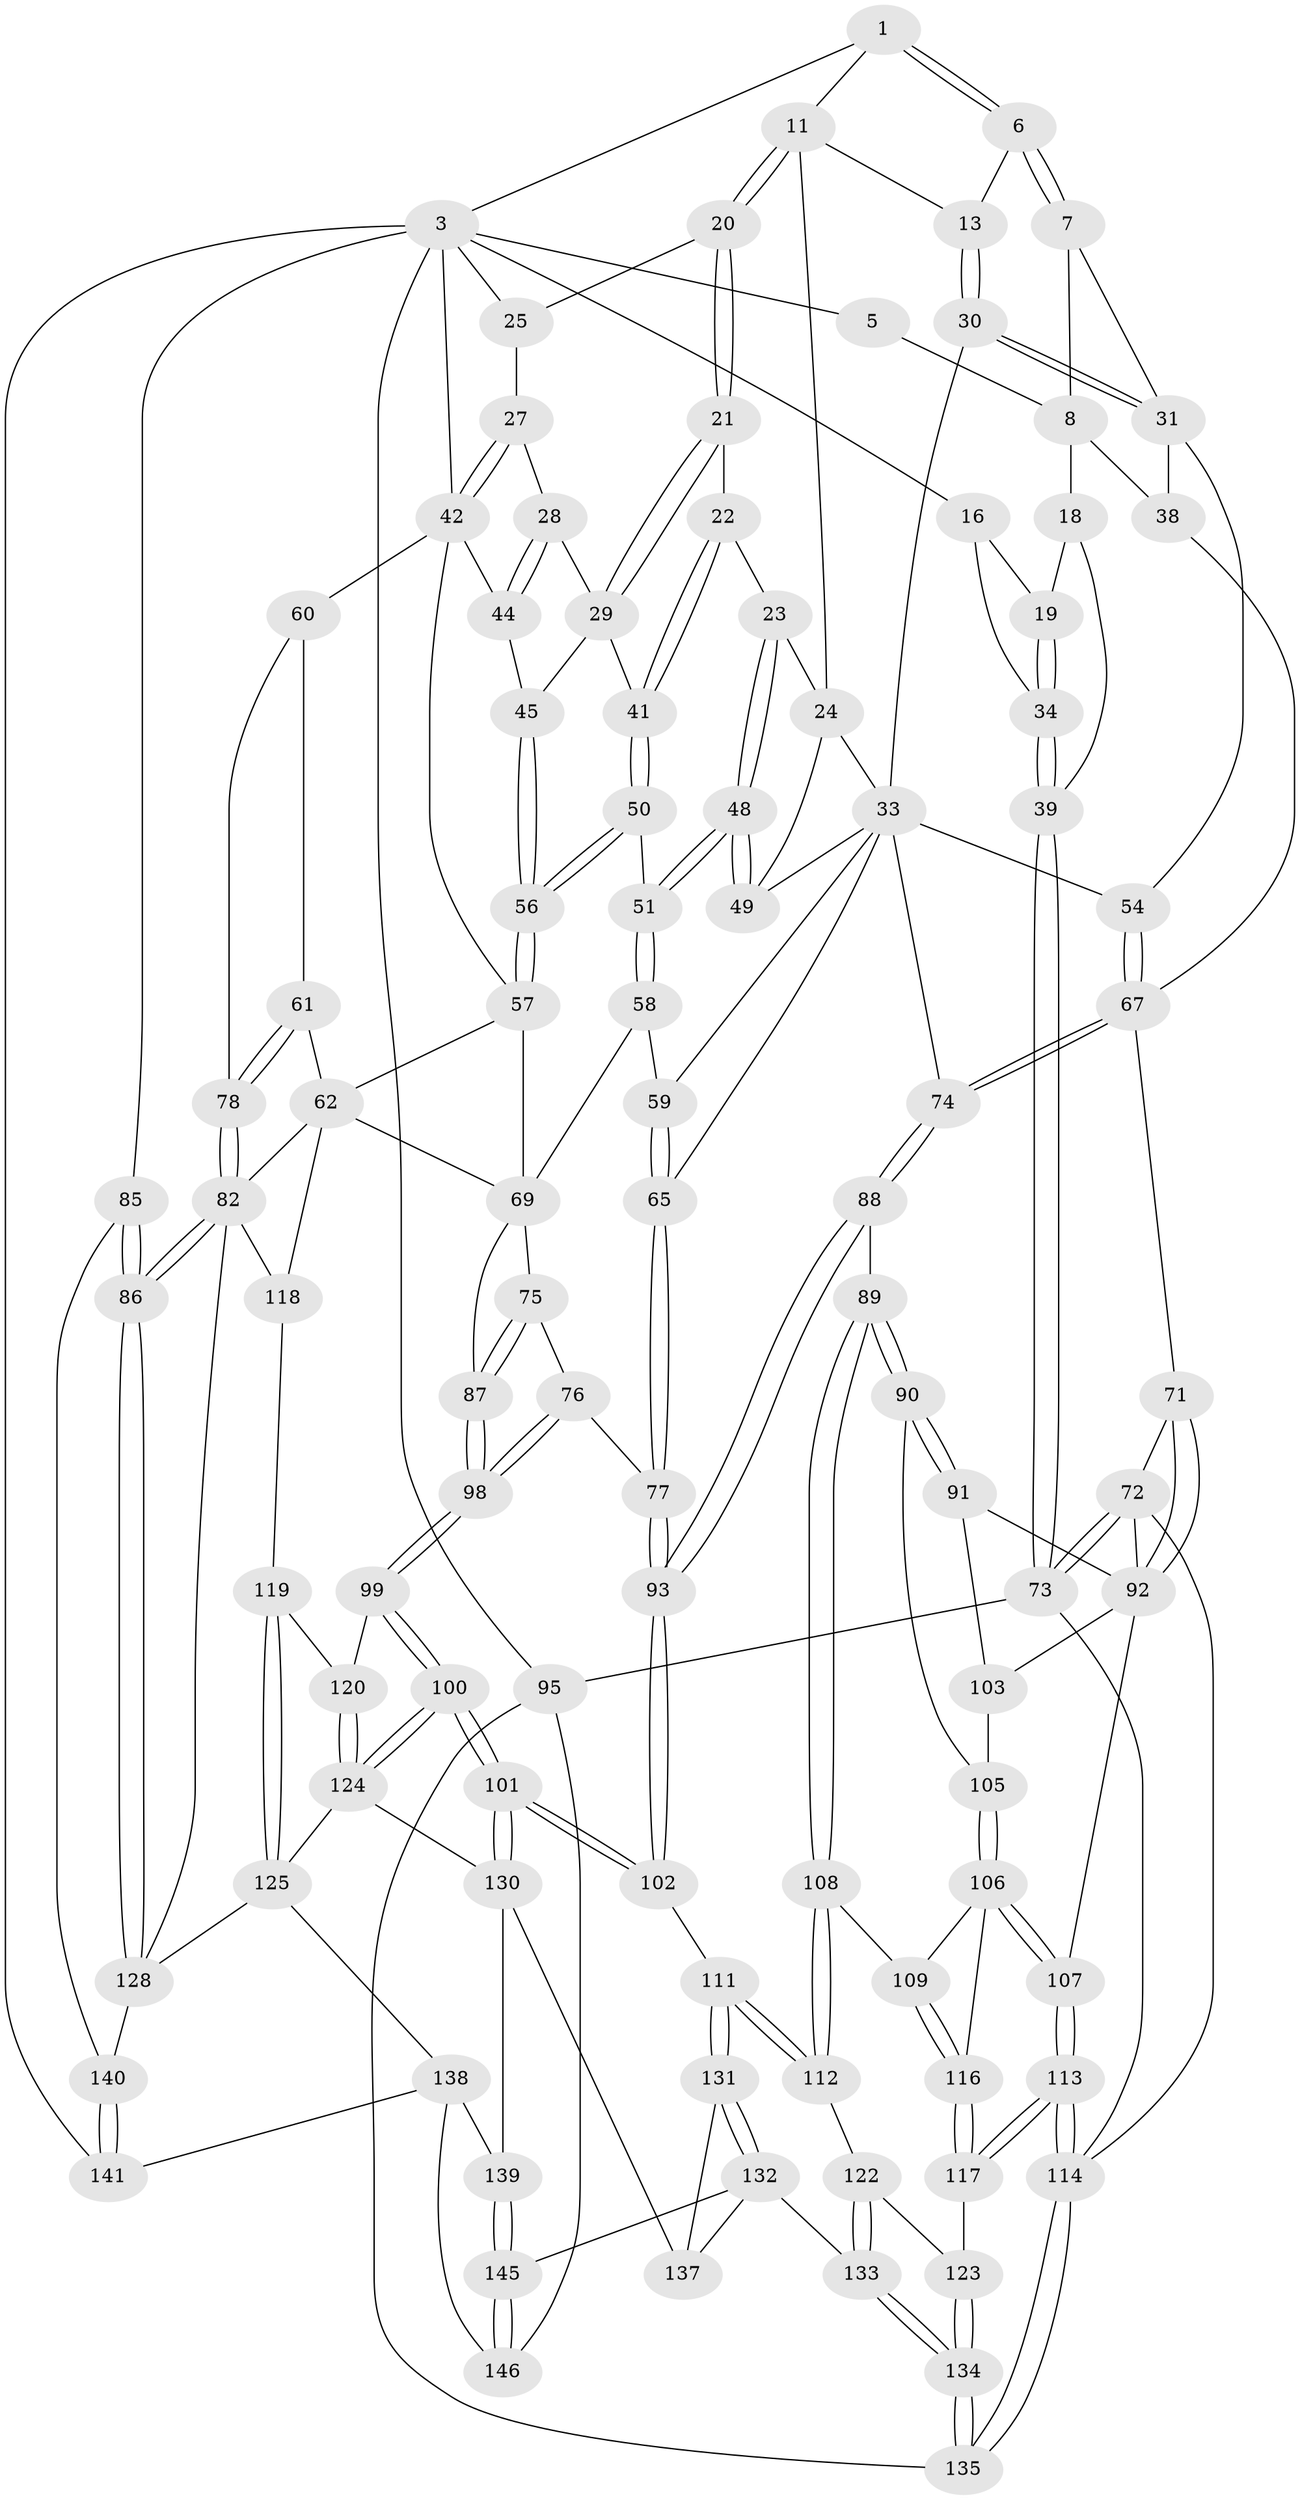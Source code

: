 // original degree distribution, {3: 0.0136986301369863, 4: 0.22602739726027396, 6: 0.21232876712328766, 5: 0.547945205479452}
// Generated by graph-tools (version 1.1) at 2025/21/03/04/25 18:21:12]
// undirected, 102 vertices, 240 edges
graph export_dot {
graph [start="1"]
  node [color=gray90,style=filled];
  1 [pos="+0.3396959106016298+0",super="+2"];
  3 [pos="+1+0",super="+4+26+84"];
  5 [pos="+0.2726167065145217+0",super="+10"];
  6 [pos="+0.36248614305557614+0",super="+14"];
  7 [pos="+0.21939445263268326+0.1798492986644788",super="+15"];
  8 [pos="+0.18758027366269228+0.16686617205871462",super="+9+35"];
  11 [pos="+0.6321274674218125+0.10227540304827624",super="+12"];
  13 [pos="+0.46051403528061585+0.1414472824699011"];
  16 [pos="+0+0",super="+17"];
  18 [pos="+0.08425414801147002+0.2266532697732331",super="+36"];
  19 [pos="+0.03162612100932254+0.19945045789900304"];
  20 [pos="+0.6535205729160661+0.11738796669006703"];
  21 [pos="+0.6726101810674747+0.22452565472504957"];
  22 [pos="+0.6695473988337548+0.23522599485474935"];
  23 [pos="+0.6106645941052377+0.2782879403895381"];
  24 [pos="+0.5661494905648323+0.24888762903832612",super="+32"];
  25 [pos="+0.7536926755257694+0.12868259967194956"];
  27 [pos="+0.8084902755669622+0.2202874660586437"];
  28 [pos="+0.7977770842211744+0.24254566161966903"];
  29 [pos="+0.7641774031740295+0.2492877716812759",super="+40"];
  30 [pos="+0.4466093649075553+0.23419999291249696"];
  31 [pos="+0.28631980866712226+0.27206359033906174",super="+37"];
  33 [pos="+0.46079467970891813+0.25229470800344694",super="+52"];
  34 [pos="+0+0.289191352558843"];
  38 [pos="+0.16917557115422754+0.39582441068755264"];
  39 [pos="+0+0.4080709810576221"];
  41 [pos="+0.6967796383322348+0.3047613119885713"];
  42 [pos="+0.9735684634185346+0.19009733193176687",super="+43+46"];
  44 [pos="+0.8034990034973577+0.27750455020111015"];
  45 [pos="+0.762628582424042+0.32868294577787116"];
  48 [pos="+0.6198555476384129+0.35237198718853446"];
  49 [pos="+0.5573103661804013+0.34752602002421923"];
  50 [pos="+0.6581291129636032+0.36116214728085483"];
  51 [pos="+0.6392067067560917+0.3683200075110599"];
  54 [pos="+0.36196822347576296+0.3663340623764646"];
  56 [pos="+0.7651844954474916+0.3941061291032062"];
  57 [pos="+0.7800711139686618+0.4113793328011263",super="+63"];
  58 [pos="+0.6319809650932248+0.4172085310961962"];
  59 [pos="+0.5152313209424211+0.45398796233000777"];
  60 [pos="+0.9270302318126966+0.3876593622137888",super="+64"];
  61 [pos="+0.8922653415921425+0.45083377250220386"];
  62 [pos="+0.8750187978968804+0.46142166658561856",super="+79"];
  65 [pos="+0.4958224932797176+0.4708332920771792"];
  67 [pos="+0.25167863240589206+0.4602853839040863",super="+68"];
  69 [pos="+0.7657142602993928+0.4741315801187493",super="+70+81"];
  71 [pos="+0.16919715819192577+0.5086935299765559"];
  72 [pos="+0.062475417150429265+0.5207185444517388",super="+97"];
  73 [pos="+0+0.4632931542539494",super="+94"];
  74 [pos="+0.37881317434754375+0.5175144894171501"];
  75 [pos="+0.6398835527685119+0.5329755505668321"];
  76 [pos="+0.5973088602396435+0.5496702401771687"];
  77 [pos="+0.550206764108695+0.5340644666324011"];
  78 [pos="+1+0.6115115845453357"];
  82 [pos="+1+0.7048624734701642",super="+83"];
  85 [pos="+1+0.8667040373013283"];
  86 [pos="+1+0.7250315777858792"];
  87 [pos="+0.7006669469693358+0.6006925841590488"];
  88 [pos="+0.3723966713605723+0.6005157755210231"];
  89 [pos="+0.32084648344236505+0.6238932382781757"];
  90 [pos="+0.25445706911290883+0.6064701621564932"];
  91 [pos="+0.21861917523089985+0.5864062677133515"];
  92 [pos="+0.17076674608870804+0.5418562946208015",super="+96"];
  93 [pos="+0.4491083957767079+0.6689069484203141"];
  95 [pos="+0+1",super="+143"];
  98 [pos="+0.5863449716456302+0.6900015032718061"];
  99 [pos="+0.5823608403681019+0.7008119362881043"];
  100 [pos="+0.5379977947370785+0.7253511704340736"];
  101 [pos="+0.5062590218804585+0.742292768459669"];
  102 [pos="+0.48426648037072834+0.7319480032104297"];
  103 [pos="+0.1919069110487368+0.6522560369840725"];
  105 [pos="+0.20813020126378085+0.683427522826932"];
  106 [pos="+0.20762885066720022+0.6995076563524144",super="+110"];
  107 [pos="+0.15921533351430314+0.7247235163442683"];
  108 [pos="+0.28483289023558883+0.7059852768980768"];
  109 [pos="+0.2830213445154661+0.7063290071000278"];
  111 [pos="+0.37396879343417616+0.7926742860259938"];
  112 [pos="+0.3229388998464217+0.7852256384880745"];
  113 [pos="+0.15673304153809767+0.7918743969192312"];
  114 [pos="+0.11721802794585598+0.8363418765262396",super="+115"];
  116 [pos="+0.22955309223453974+0.7637233354107822"];
  117 [pos="+0.21350824674001184+0.7925464758539023"];
  118 [pos="+0.7774040953066507+0.6626636758186275"];
  119 [pos="+0.714433427924726+0.7255501177719749"];
  120 [pos="+0.6793999350682774+0.7247442514999953"];
  122 [pos="+0.2943835315830173+0.8057537946228698"];
  123 [pos="+0.2673628644664476+0.8148577607656267"];
  124 [pos="+0.6548097862594624+0.794576379964754",super="+127"];
  125 [pos="+0.7413770713284098+0.8316570701659868",super="+126"];
  128 [pos="+0.8441595642534828+0.7929293510786218",super="+129"];
  130 [pos="+0.5245586394770619+0.7990044495511579",super="+136"];
  131 [pos="+0.37430780425038557+0.8212185699434684"];
  132 [pos="+0.35809378744016745+0.9195164900159016",super="+144"];
  133 [pos="+0.32153661751563756+0.9228918505088561"];
  134 [pos="+0.220601750813829+0.9627579598377733"];
  135 [pos="+0.12503240349355935+1"];
  137 [pos="+0.4546737118420162+0.9045651202924843"];
  138 [pos="+0.6365727261024313+0.9203793738037878",super="+142"];
  139 [pos="+0.5735564800778402+0.8844084665353407"];
  140 [pos="+0.8092214913778001+0.8668302996073143"];
  141 [pos="+0.818097044922177+1"];
  145 [pos="+0.4575361841739421+1"];
  146 [pos="+0.47322354614187534+1"];
  1 -- 6;
  1 -- 6;
  1 -- 3;
  1 -- 11;
  3 -- 16;
  3 -- 5;
  3 -- 95 [weight=2];
  3 -- 25;
  3 -- 85;
  3 -- 141;
  3 -- 42;
  5 -- 8;
  6 -- 7 [weight=2];
  6 -- 7;
  6 -- 13;
  7 -- 8;
  7 -- 31;
  8 -- 18 [weight=2];
  8 -- 38;
  11 -- 20;
  11 -- 20;
  11 -- 24;
  11 -- 13;
  13 -- 30;
  13 -- 30;
  16 -- 34;
  16 -- 19;
  18 -- 19;
  18 -- 39;
  19 -- 34;
  19 -- 34;
  20 -- 21;
  20 -- 21;
  20 -- 25;
  21 -- 22;
  21 -- 29;
  21 -- 29;
  22 -- 23;
  22 -- 41;
  22 -- 41;
  23 -- 24;
  23 -- 48;
  23 -- 48;
  24 -- 33;
  24 -- 49;
  25 -- 27;
  27 -- 28;
  27 -- 42;
  27 -- 42;
  28 -- 29;
  28 -- 44;
  28 -- 44;
  29 -- 41;
  29 -- 45;
  30 -- 31;
  30 -- 31;
  30 -- 33;
  31 -- 38;
  31 -- 54;
  33 -- 49;
  33 -- 65;
  33 -- 54;
  33 -- 74;
  33 -- 59;
  34 -- 39;
  34 -- 39;
  38 -- 67;
  39 -- 73;
  39 -- 73;
  41 -- 50;
  41 -- 50;
  42 -- 60 [weight=2];
  42 -- 57;
  42 -- 44;
  44 -- 45;
  45 -- 56;
  45 -- 56;
  48 -- 49;
  48 -- 49;
  48 -- 51;
  48 -- 51;
  50 -- 51;
  50 -- 56;
  50 -- 56;
  51 -- 58;
  51 -- 58;
  54 -- 67;
  54 -- 67;
  56 -- 57;
  56 -- 57;
  57 -- 69;
  57 -- 62;
  58 -- 59;
  58 -- 69;
  59 -- 65;
  59 -- 65;
  60 -- 61;
  60 -- 78;
  61 -- 62;
  61 -- 78;
  61 -- 78;
  62 -- 118;
  62 -- 82;
  62 -- 69;
  65 -- 77;
  65 -- 77;
  67 -- 74;
  67 -- 74;
  67 -- 71;
  69 -- 75;
  69 -- 87;
  71 -- 72;
  71 -- 92;
  71 -- 92;
  72 -- 73;
  72 -- 73;
  72 -- 114;
  72 -- 92;
  73 -- 95;
  73 -- 114;
  74 -- 88;
  74 -- 88;
  75 -- 76;
  75 -- 87;
  75 -- 87;
  76 -- 77;
  76 -- 98;
  76 -- 98;
  77 -- 93;
  77 -- 93;
  78 -- 82;
  78 -- 82;
  82 -- 86;
  82 -- 86;
  82 -- 128;
  82 -- 118;
  85 -- 86;
  85 -- 86;
  85 -- 140;
  86 -- 128;
  86 -- 128;
  87 -- 98;
  87 -- 98;
  88 -- 89;
  88 -- 93;
  88 -- 93;
  89 -- 90;
  89 -- 90;
  89 -- 108;
  89 -- 108;
  90 -- 91;
  90 -- 91;
  90 -- 105;
  91 -- 92;
  91 -- 103;
  92 -- 107;
  92 -- 103;
  93 -- 102;
  93 -- 102;
  95 -- 146;
  95 -- 135;
  98 -- 99;
  98 -- 99;
  99 -- 100;
  99 -- 100;
  99 -- 120;
  100 -- 101;
  100 -- 101;
  100 -- 124;
  100 -- 124;
  101 -- 102;
  101 -- 102;
  101 -- 130;
  101 -- 130;
  102 -- 111;
  103 -- 105;
  105 -- 106;
  105 -- 106;
  106 -- 107;
  106 -- 107;
  106 -- 116;
  106 -- 109;
  107 -- 113;
  107 -- 113;
  108 -- 109;
  108 -- 112;
  108 -- 112;
  109 -- 116;
  109 -- 116;
  111 -- 112;
  111 -- 112;
  111 -- 131;
  111 -- 131;
  112 -- 122;
  113 -- 114;
  113 -- 114;
  113 -- 117;
  113 -- 117;
  114 -- 135;
  114 -- 135;
  116 -- 117;
  116 -- 117;
  117 -- 123;
  118 -- 119;
  119 -- 120;
  119 -- 125;
  119 -- 125;
  120 -- 124;
  120 -- 124;
  122 -- 123;
  122 -- 133;
  122 -- 133;
  123 -- 134;
  123 -- 134;
  124 -- 130;
  124 -- 125;
  125 -- 128;
  125 -- 138;
  128 -- 140;
  130 -- 137;
  130 -- 139;
  131 -- 132;
  131 -- 132;
  131 -- 137;
  132 -- 133;
  132 -- 137;
  132 -- 145;
  133 -- 134;
  133 -- 134;
  134 -- 135;
  134 -- 135;
  138 -- 139;
  138 -- 141;
  138 -- 146;
  139 -- 145;
  139 -- 145;
  140 -- 141;
  140 -- 141;
  145 -- 146;
  145 -- 146;
}
